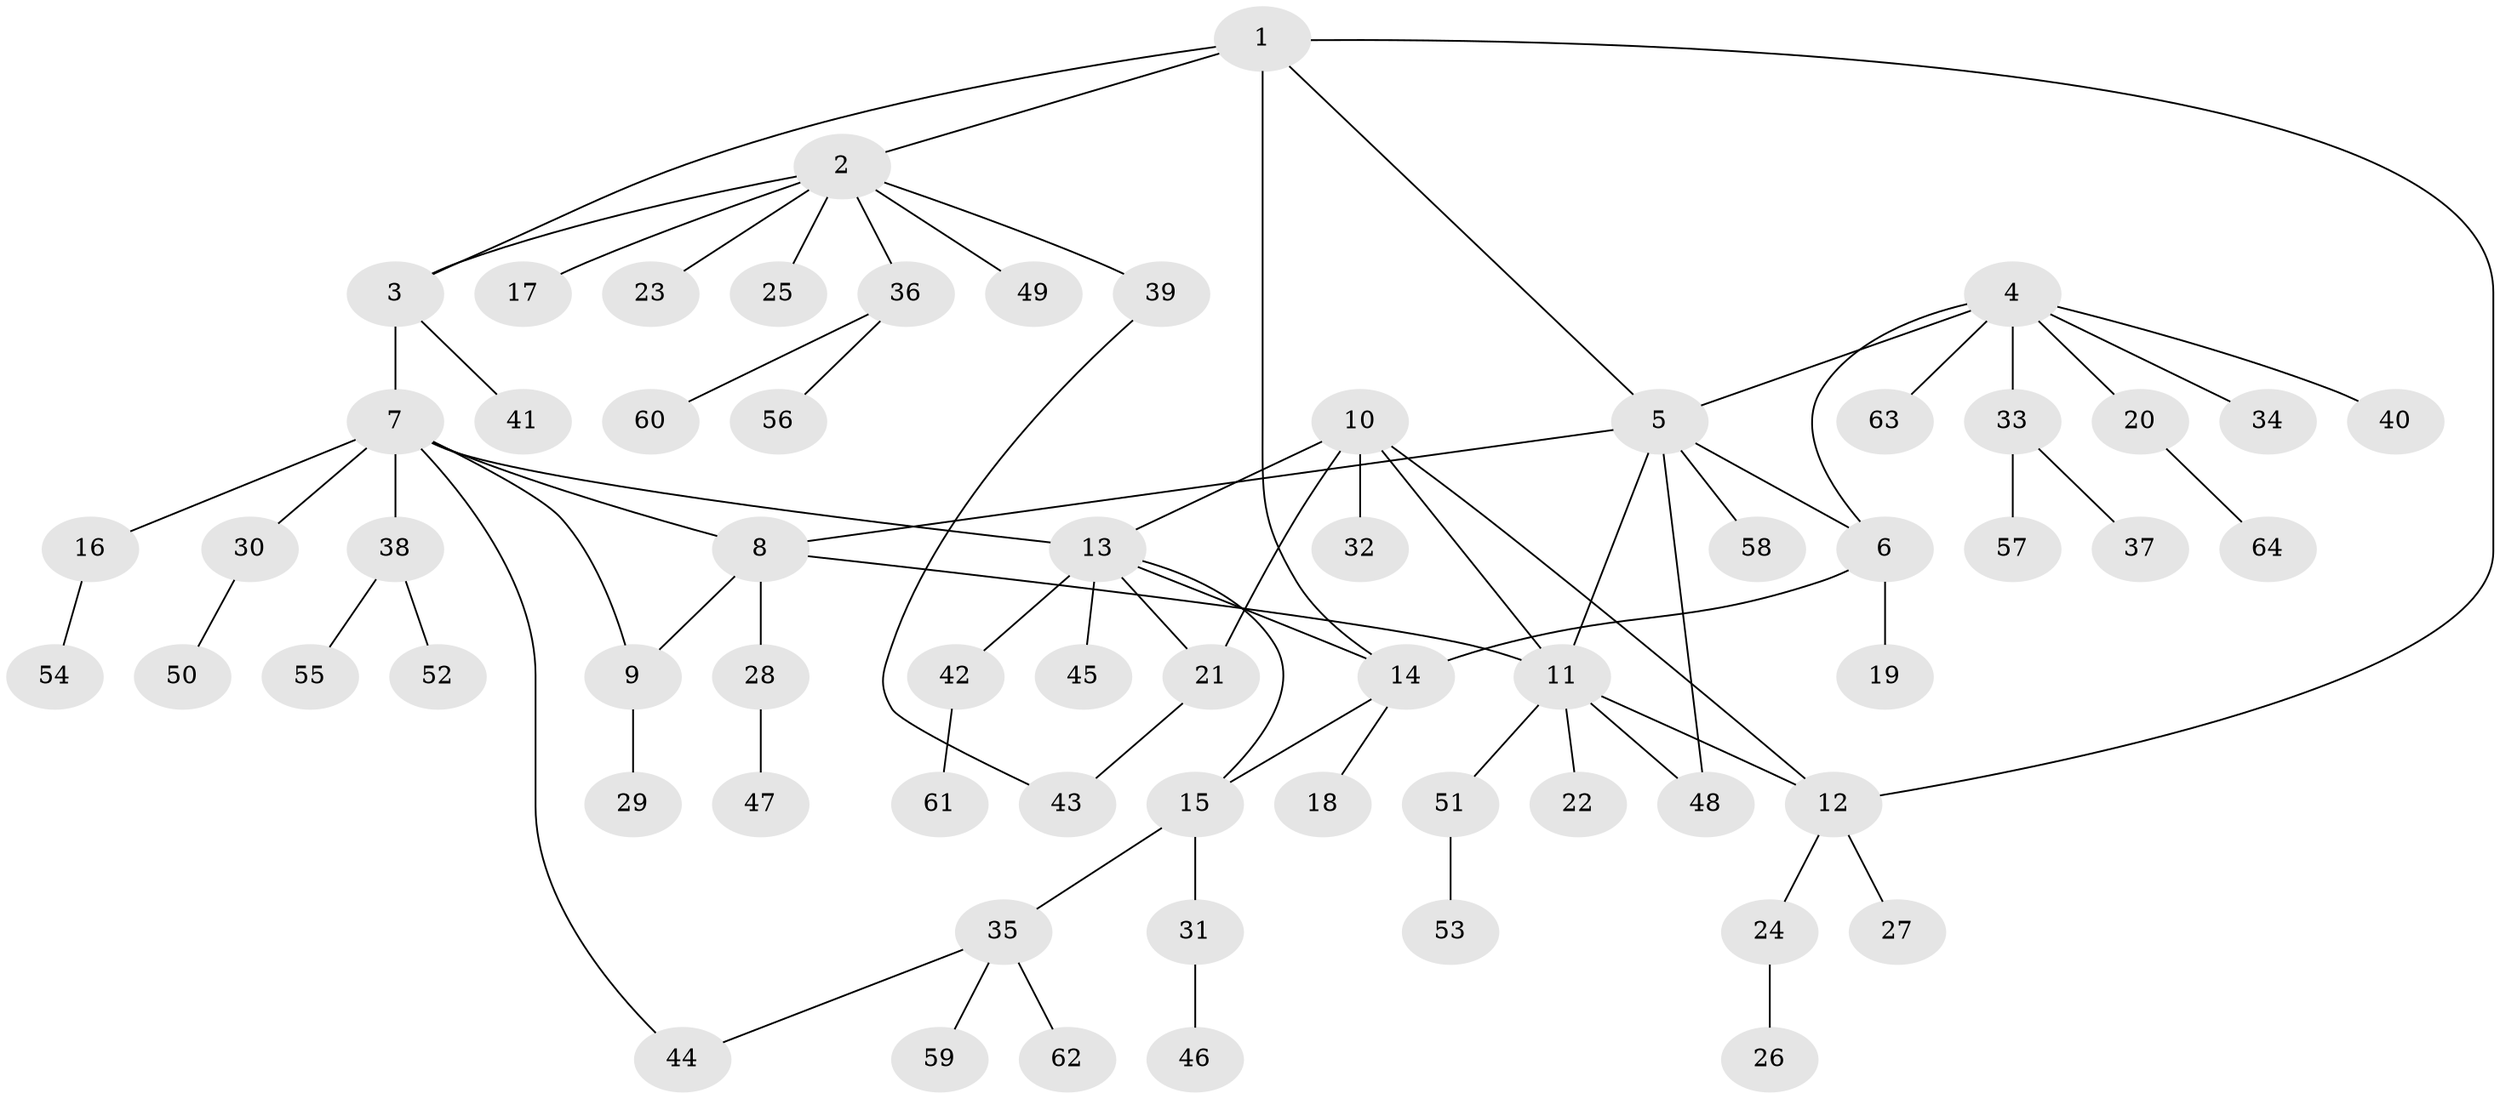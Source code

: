 // coarse degree distribution, {5: 0.06818181818181818, 8: 0.022727272727272728, 15: 0.022727272727272728, 7: 0.022727272727272728, 9: 0.022727272727272728, 3: 0.045454545454545456, 2: 0.13636363636363635, 4: 0.06818181818181818, 1: 0.5909090909090909}
// Generated by graph-tools (version 1.1) at 2025/19/03/04/25 18:19:30]
// undirected, 64 vertices, 78 edges
graph export_dot {
graph [start="1"]
  node [color=gray90,style=filled];
  1;
  2;
  3;
  4;
  5;
  6;
  7;
  8;
  9;
  10;
  11;
  12;
  13;
  14;
  15;
  16;
  17;
  18;
  19;
  20;
  21;
  22;
  23;
  24;
  25;
  26;
  27;
  28;
  29;
  30;
  31;
  32;
  33;
  34;
  35;
  36;
  37;
  38;
  39;
  40;
  41;
  42;
  43;
  44;
  45;
  46;
  47;
  48;
  49;
  50;
  51;
  52;
  53;
  54;
  55;
  56;
  57;
  58;
  59;
  60;
  61;
  62;
  63;
  64;
  1 -- 2;
  1 -- 3;
  1 -- 5;
  1 -- 12;
  1 -- 14;
  2 -- 3;
  2 -- 17;
  2 -- 23;
  2 -- 25;
  2 -- 36;
  2 -- 39;
  2 -- 49;
  3 -- 7;
  3 -- 41;
  4 -- 5;
  4 -- 6;
  4 -- 20;
  4 -- 33;
  4 -- 34;
  4 -- 40;
  4 -- 63;
  5 -- 6;
  5 -- 8;
  5 -- 11;
  5 -- 48;
  5 -- 58;
  6 -- 14;
  6 -- 19;
  7 -- 8;
  7 -- 9;
  7 -- 13;
  7 -- 16;
  7 -- 30;
  7 -- 38;
  7 -- 44;
  8 -- 9;
  8 -- 11;
  8 -- 28;
  9 -- 29;
  10 -- 11;
  10 -- 12;
  10 -- 13;
  10 -- 21;
  10 -- 32;
  11 -- 12;
  11 -- 22;
  11 -- 48;
  11 -- 51;
  12 -- 24;
  12 -- 27;
  13 -- 14;
  13 -- 15;
  13 -- 21;
  13 -- 42;
  13 -- 45;
  14 -- 15;
  14 -- 18;
  15 -- 31;
  15 -- 35;
  16 -- 54;
  20 -- 64;
  21 -- 43;
  24 -- 26;
  28 -- 47;
  30 -- 50;
  31 -- 46;
  33 -- 37;
  33 -- 57;
  35 -- 44;
  35 -- 59;
  35 -- 62;
  36 -- 56;
  36 -- 60;
  38 -- 52;
  38 -- 55;
  39 -- 43;
  42 -- 61;
  51 -- 53;
}
